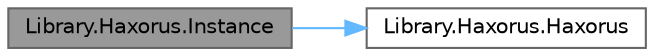 digraph "Library.Haxorus.Instance"
{
 // INTERACTIVE_SVG=YES
 // LATEX_PDF_SIZE
  bgcolor="transparent";
  edge [fontname=Helvetica,fontsize=10,labelfontname=Helvetica,labelfontsize=10];
  node [fontname=Helvetica,fontsize=10,shape=box,height=0.2,width=0.4];
  rankdir="LR";
  Node1 [id="Node000001",label="Library.Haxorus.Instance",height=0.2,width=0.4,color="gray40", fillcolor="grey60", style="filled", fontcolor="black",tooltip="Este método retorna una copia del pokemon aplicando así, el patrón prototype."];
  Node1 -> Node2 [id="edge1_Node000001_Node000002",color="steelblue1",style="solid",tooltip=" "];
  Node2 [id="Node000002",label="Library.Haxorus.Haxorus",height=0.2,width=0.4,color="grey40", fillcolor="white", style="filled",URL="$classLibrary_1_1Haxorus.html#acd9cfcf92701e815deb2b8a9d6a8234c",tooltip="Constructor de Haxorus, implementa el patron GRASP creator."];
}
